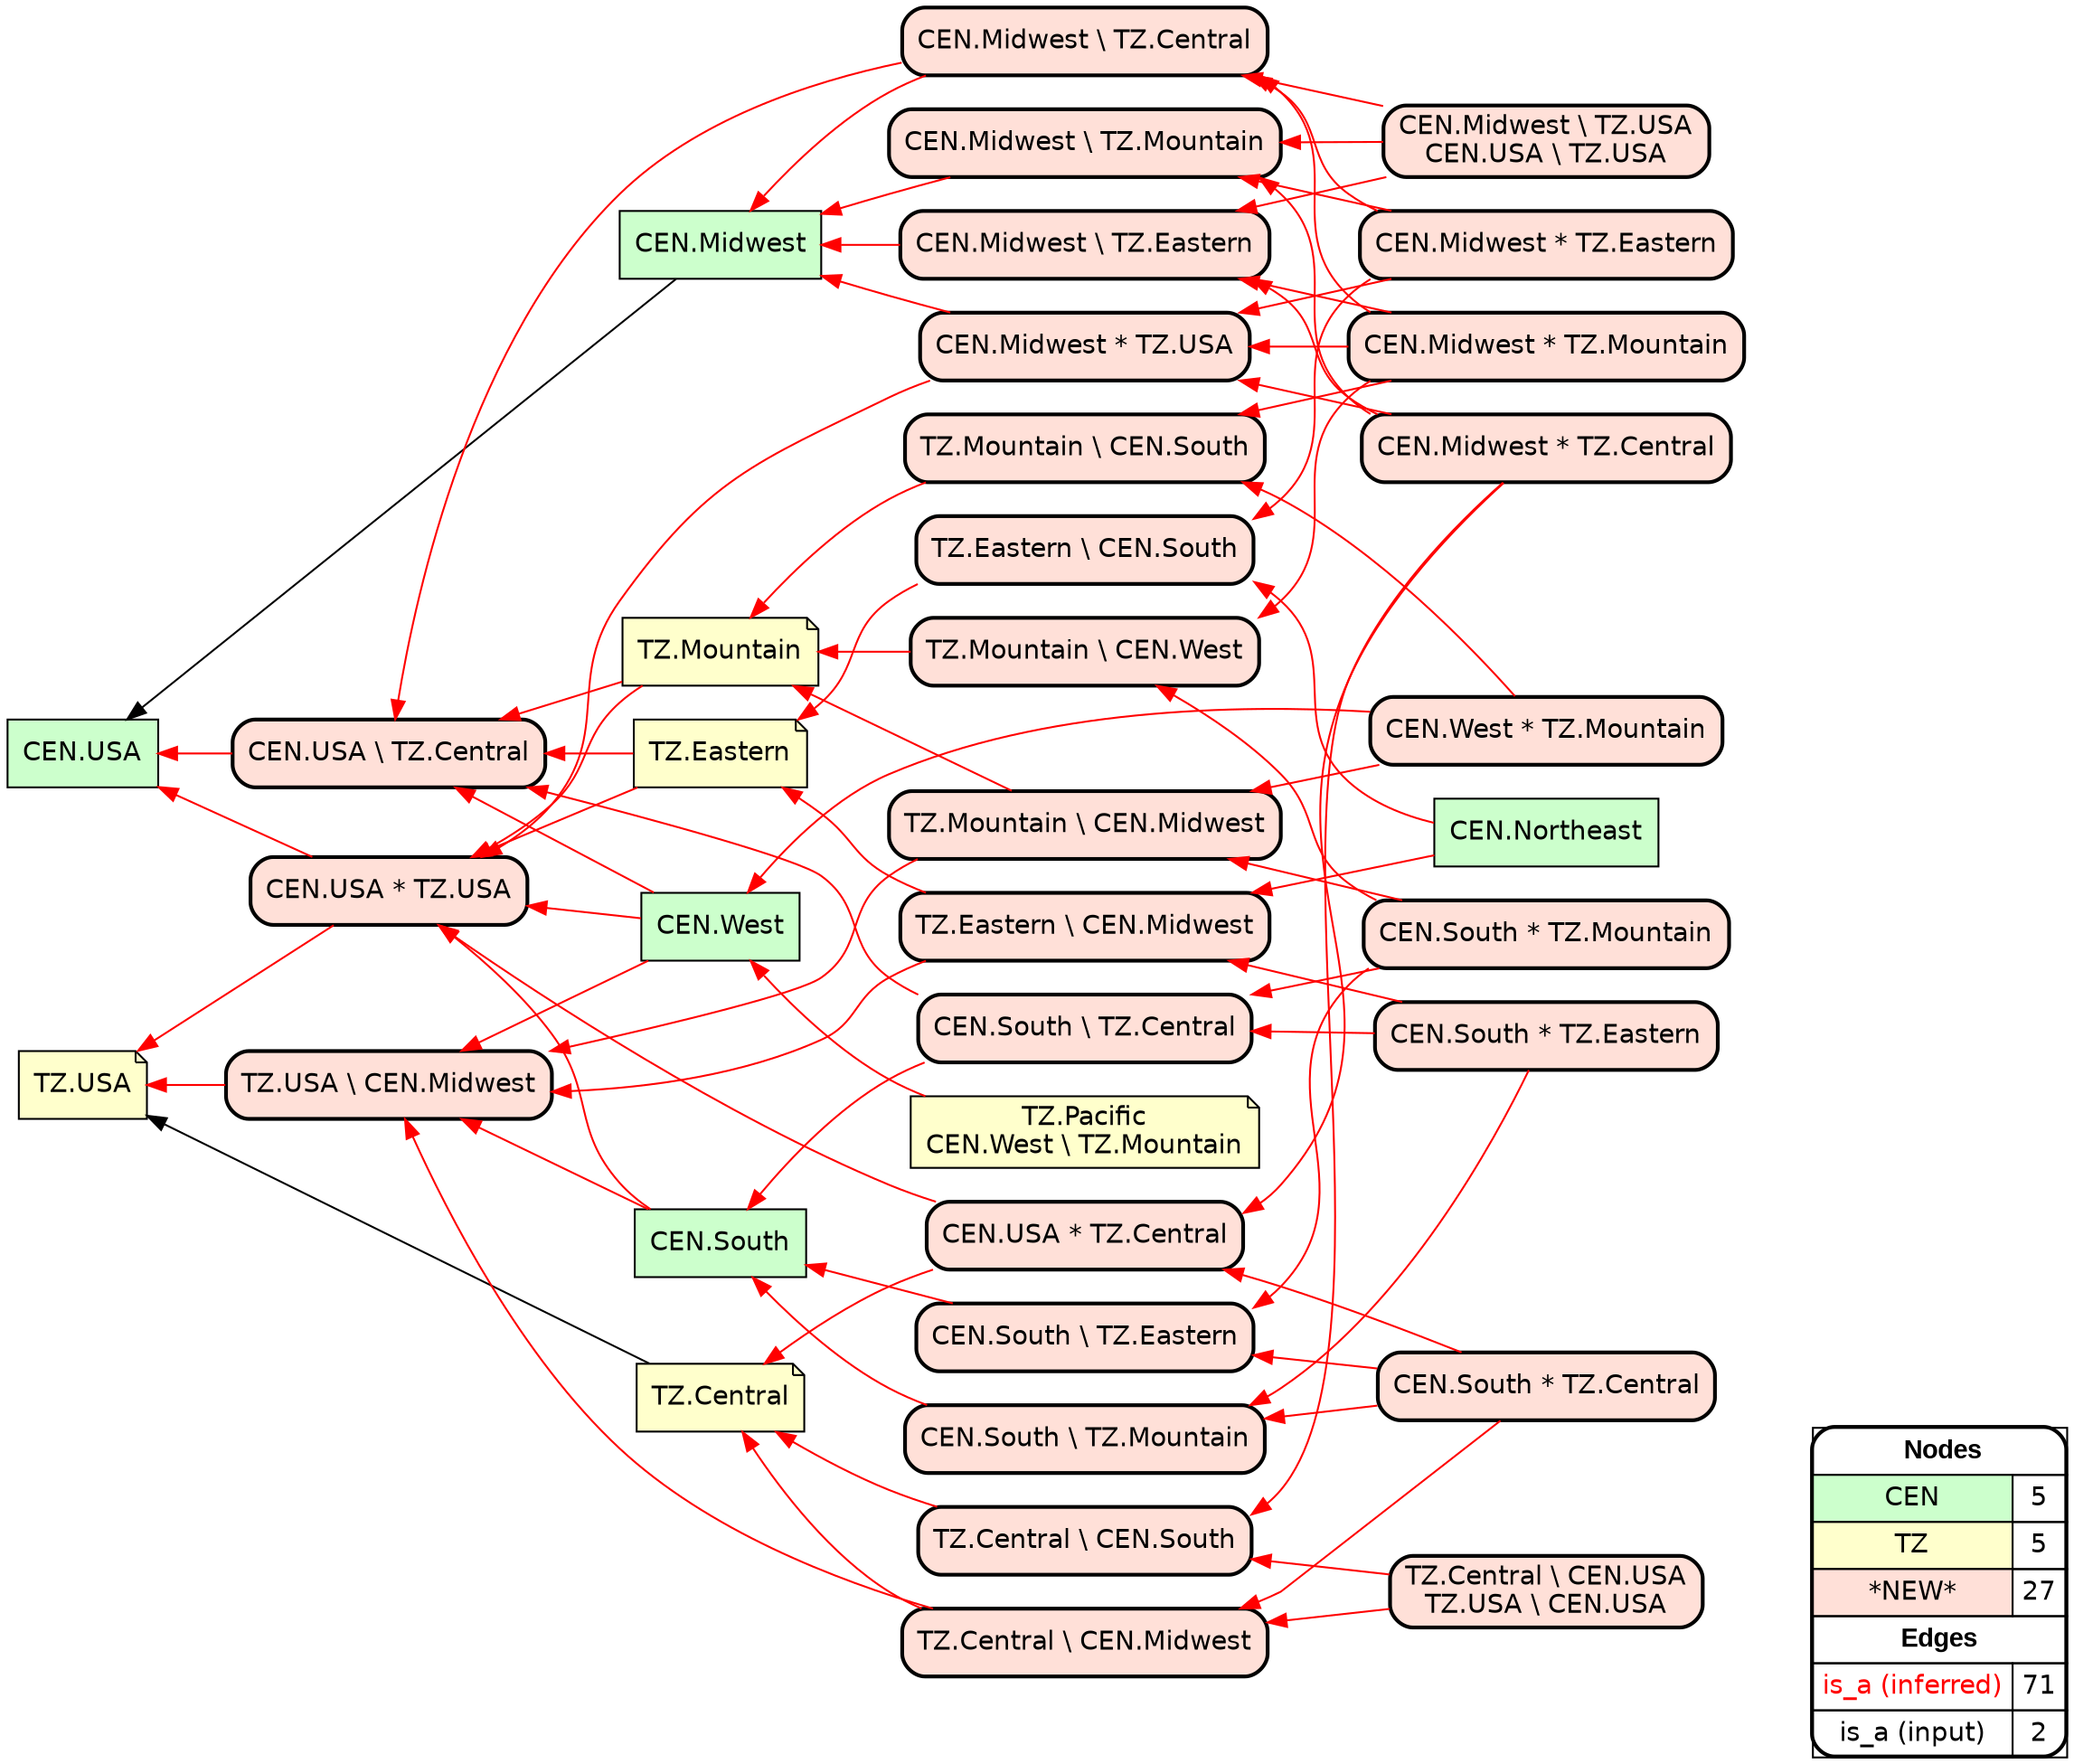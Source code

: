 digraph{
rankdir=RL
node[shape=box style=filled fillcolor="#CCFFCC" fontname="helvetica"] 
"CEN.Midwest"
"CEN.USA"
"CEN.Northeast"
"CEN.West"
"CEN.South"
node[shape=note style=filled fillcolor="#FFFFCC" fontname="helvetica"] 
"TZ.USA"
"TZ.Mountain"
"TZ.Eastern"
"TZ.Central"
"TZ.Pacific\nCEN.West \\ TZ.Mountain"
node[shape=box style="filled,rounded,bold" fillcolor="#FFE0D8" fontname="helvetica"] 
"CEN.Midwest \\ TZ.USA\nCEN.USA \\ TZ.USA"
"CEN.USA \\ TZ.Central"
"CEN.South * TZ.Eastern"
"CEN.USA * TZ.Central"
"CEN.South \\ TZ.Eastern"
"CEN.South * TZ.Central"
"CEN.South * TZ.Mountain"
"CEN.Midwest \\ TZ.Mountain"
"CEN.Midwest * TZ.Eastern"
"CEN.Midwest * TZ.Central"
"CEN.West * TZ.Mountain"
"TZ.Central \\ CEN.Midwest"
"CEN.Midwest * TZ.Mountain"
"TZ.Mountain \\ CEN.West"
"CEN.Midwest \\ TZ.Central"
"TZ.Mountain \\ CEN.Midwest"
"CEN.South \\ TZ.Mountain"
"CEN.Midwest * TZ.USA"
"TZ.USA \\ CEN.Midwest"
"TZ.Central \\ CEN.South"
"CEN.USA * TZ.USA"
"TZ.Mountain \\ CEN.South"
"CEN.South \\ TZ.Central"
"TZ.Eastern \\ CEN.South"
"TZ.Eastern \\ CEN.Midwest"
"CEN.Midwest \\ TZ.Eastern"
"TZ.Central \\ CEN.USA\nTZ.USA \\ CEN.USA"
edge[arrowhead=normal style=dotted color="#000000" constraint=true penwidth=1]
edge[arrowhead=normal style=solid color="#FF0000" constraint=true penwidth=1]
"CEN.Midwest * TZ.Mountain" -> "TZ.Mountain \\ CEN.West"
"CEN.South * TZ.Central" -> "CEN.South \\ TZ.Mountain"
"CEN.Midwest * TZ.Eastern" -> "CEN.Midwest \\ TZ.Central"
"CEN.Midwest * TZ.Central" -> "CEN.Midwest \\ TZ.Eastern"
"CEN.Midwest * TZ.Mountain" -> "TZ.Mountain \\ CEN.South"
"CEN.Midwest * TZ.Mountain" -> "CEN.Midwest \\ TZ.Eastern"
"CEN.South" -> "CEN.USA * TZ.USA"
"CEN.Midwest * TZ.Mountain" -> "CEN.Midwest \\ TZ.Central"
"TZ.Mountain \\ CEN.South" -> "TZ.Mountain"
"CEN.South * TZ.Central" -> "CEN.South \\ TZ.Eastern"
"TZ.USA \\ CEN.Midwest" -> "TZ.USA"
"TZ.Mountain \\ CEN.West" -> "TZ.Mountain"
"TZ.Central \\ CEN.Midwest" -> "TZ.USA \\ CEN.Midwest"
"TZ.Mountain \\ CEN.Midwest" -> "TZ.USA \\ CEN.Midwest"
"CEN.South * TZ.Central" -> "CEN.USA * TZ.Central"
"CEN.South \\ TZ.Central" -> "CEN.South"
"CEN.Midwest \\ TZ.USA\nCEN.USA \\ TZ.USA" -> "CEN.Midwest \\ TZ.Eastern"
"CEN.Midwest * TZ.Central" -> "TZ.Central \\ CEN.South"
"TZ.Mountain" -> "CEN.USA * TZ.USA"
"CEN.Midwest * TZ.Mountain" -> "CEN.Midwest * TZ.USA"
"TZ.Mountain" -> "CEN.USA \\ TZ.Central"
"CEN.South * TZ.Mountain" -> "CEN.South \\ TZ.Eastern"
"CEN.Midwest \\ TZ.Central" -> "CEN.Midwest"
"CEN.West * TZ.Mountain" -> "TZ.Mountain \\ CEN.Midwest"
"TZ.Pacific\nCEN.West \\ TZ.Mountain" -> "CEN.West"
"CEN.Midwest * TZ.USA" -> "CEN.Midwest"
"CEN.Midwest * TZ.Eastern" -> "CEN.Midwest \\ TZ.Mountain"
"TZ.Eastern \\ CEN.Midwest" -> "TZ.Eastern"
"CEN.West" -> "CEN.USA \\ TZ.Central"
"CEN.Midwest * TZ.Eastern" -> "TZ.Eastern \\ CEN.South"
"TZ.Eastern" -> "CEN.USA \\ TZ.Central"
"TZ.Eastern" -> "CEN.USA * TZ.USA"
"TZ.Central \\ CEN.Midwest" -> "TZ.Central"
"CEN.Midwest \\ TZ.Mountain" -> "CEN.Midwest"
"CEN.Midwest * TZ.Central" -> "CEN.Midwest * TZ.USA"
"CEN.Midwest * TZ.Eastern" -> "CEN.Midwest * TZ.USA"
"TZ.Eastern \\ CEN.Midwest" -> "TZ.USA \\ CEN.Midwest"
"CEN.Midwest \\ TZ.Central" -> "CEN.USA \\ TZ.Central"
"CEN.USA * TZ.USA" -> "CEN.USA"
"CEN.South * TZ.Eastern" -> "CEN.South \\ TZ.Mountain"
"CEN.West * TZ.Mountain" -> "CEN.West"
"CEN.South * TZ.Eastern" -> "TZ.Eastern \\ CEN.Midwest"
"CEN.USA * TZ.Central" -> "CEN.USA * TZ.USA"
"CEN.Northeast" -> "TZ.Eastern \\ CEN.South"
"CEN.West" -> "CEN.USA * TZ.USA"
"CEN.USA * TZ.USA" -> "TZ.USA"
"CEN.Midwest \\ TZ.USA\nCEN.USA \\ TZ.USA" -> "CEN.Midwest \\ TZ.Central"
"CEN.Midwest \\ TZ.Eastern" -> "CEN.Midwest"
"CEN.Midwest * TZ.Central" -> "CEN.USA * TZ.Central"
"CEN.Northeast" -> "TZ.Eastern \\ CEN.Midwest"
"TZ.Central \\ CEN.South" -> "TZ.Central"
"CEN.West * TZ.Mountain" -> "TZ.Mountain \\ CEN.South"
"CEN.South \\ TZ.Mountain" -> "CEN.South"
"CEN.South \\ TZ.Central" -> "CEN.USA \\ TZ.Central"
"TZ.Central \\ CEN.USA\nTZ.USA \\ CEN.USA" -> "TZ.Central \\ CEN.Midwest"
"TZ.Central \\ CEN.USA\nTZ.USA \\ CEN.USA" -> "TZ.Central \\ CEN.South"
"CEN.Midwest * TZ.USA" -> "CEN.USA * TZ.USA"
"CEN.South * TZ.Central" -> "TZ.Central \\ CEN.Midwest"
"CEN.West" -> "TZ.USA \\ CEN.Midwest"
"CEN.South * TZ.Eastern" -> "CEN.South \\ TZ.Central"
"CEN.South * TZ.Mountain" -> "TZ.Mountain \\ CEN.Midwest"
"CEN.South" -> "TZ.USA \\ CEN.Midwest"
"CEN.Midwest \\ TZ.USA\nCEN.USA \\ TZ.USA" -> "CEN.Midwest \\ TZ.Mountain"
"CEN.South * TZ.Mountain" -> "TZ.Mountain \\ CEN.West"
"TZ.Eastern \\ CEN.South" -> "TZ.Eastern"
"CEN.USA * TZ.Central" -> "TZ.Central"
"CEN.Midwest * TZ.Central" -> "CEN.Midwest \\ TZ.Mountain"
"CEN.South * TZ.Mountain" -> "CEN.South \\ TZ.Central"
"CEN.South \\ TZ.Eastern" -> "CEN.South"
"TZ.Mountain \\ CEN.Midwest" -> "TZ.Mountain"
"CEN.USA \\ TZ.Central" -> "CEN.USA"
edge[arrowhead=normal style=solid color="#000000" constraint=true penwidth=1]
"CEN.Midwest" -> "CEN.USA"
"TZ.Central" -> "TZ.USA"
node[shape=box] 
{rank=source Legend [fillcolor= white margin=0 label=< 
 <TABLE BORDER="0" CELLBORDER="1" CELLSPACING="0" CELLPADDING="4"> 
<TR> <TD COLSPAN="2"><font face="Arial Black"> Nodes</font></TD> </TR> 
<TR> 
 <TD bgcolor="#CCFFCC" fontname="helvetica">CEN</TD> 
 <TD>5</TD> 
 </TR> 
<TR> 
 <TD bgcolor="#FFFFCC" fontname="helvetica">TZ</TD> 
 <TD>5</TD> 
 </TR> 
<TR> 
 <TD bgcolor="#FFE0D8" fontname="helvetica">*NEW*</TD> 
 <TD>27</TD> 
 </TR> 
<TR> <TD COLSPAN="2"><font face = "Arial Black"> Edges </font></TD> </TR> 
<TR> 
 <TD><font color ="#FF0000">is_a (inferred)</font></TD><TD>71</TD>
</TR>
<TR> 
 <TD><font color ="#000000">is_a (input)</font></TD><TD>2</TD>
</TR>
</TABLE> 
 >] } 
}